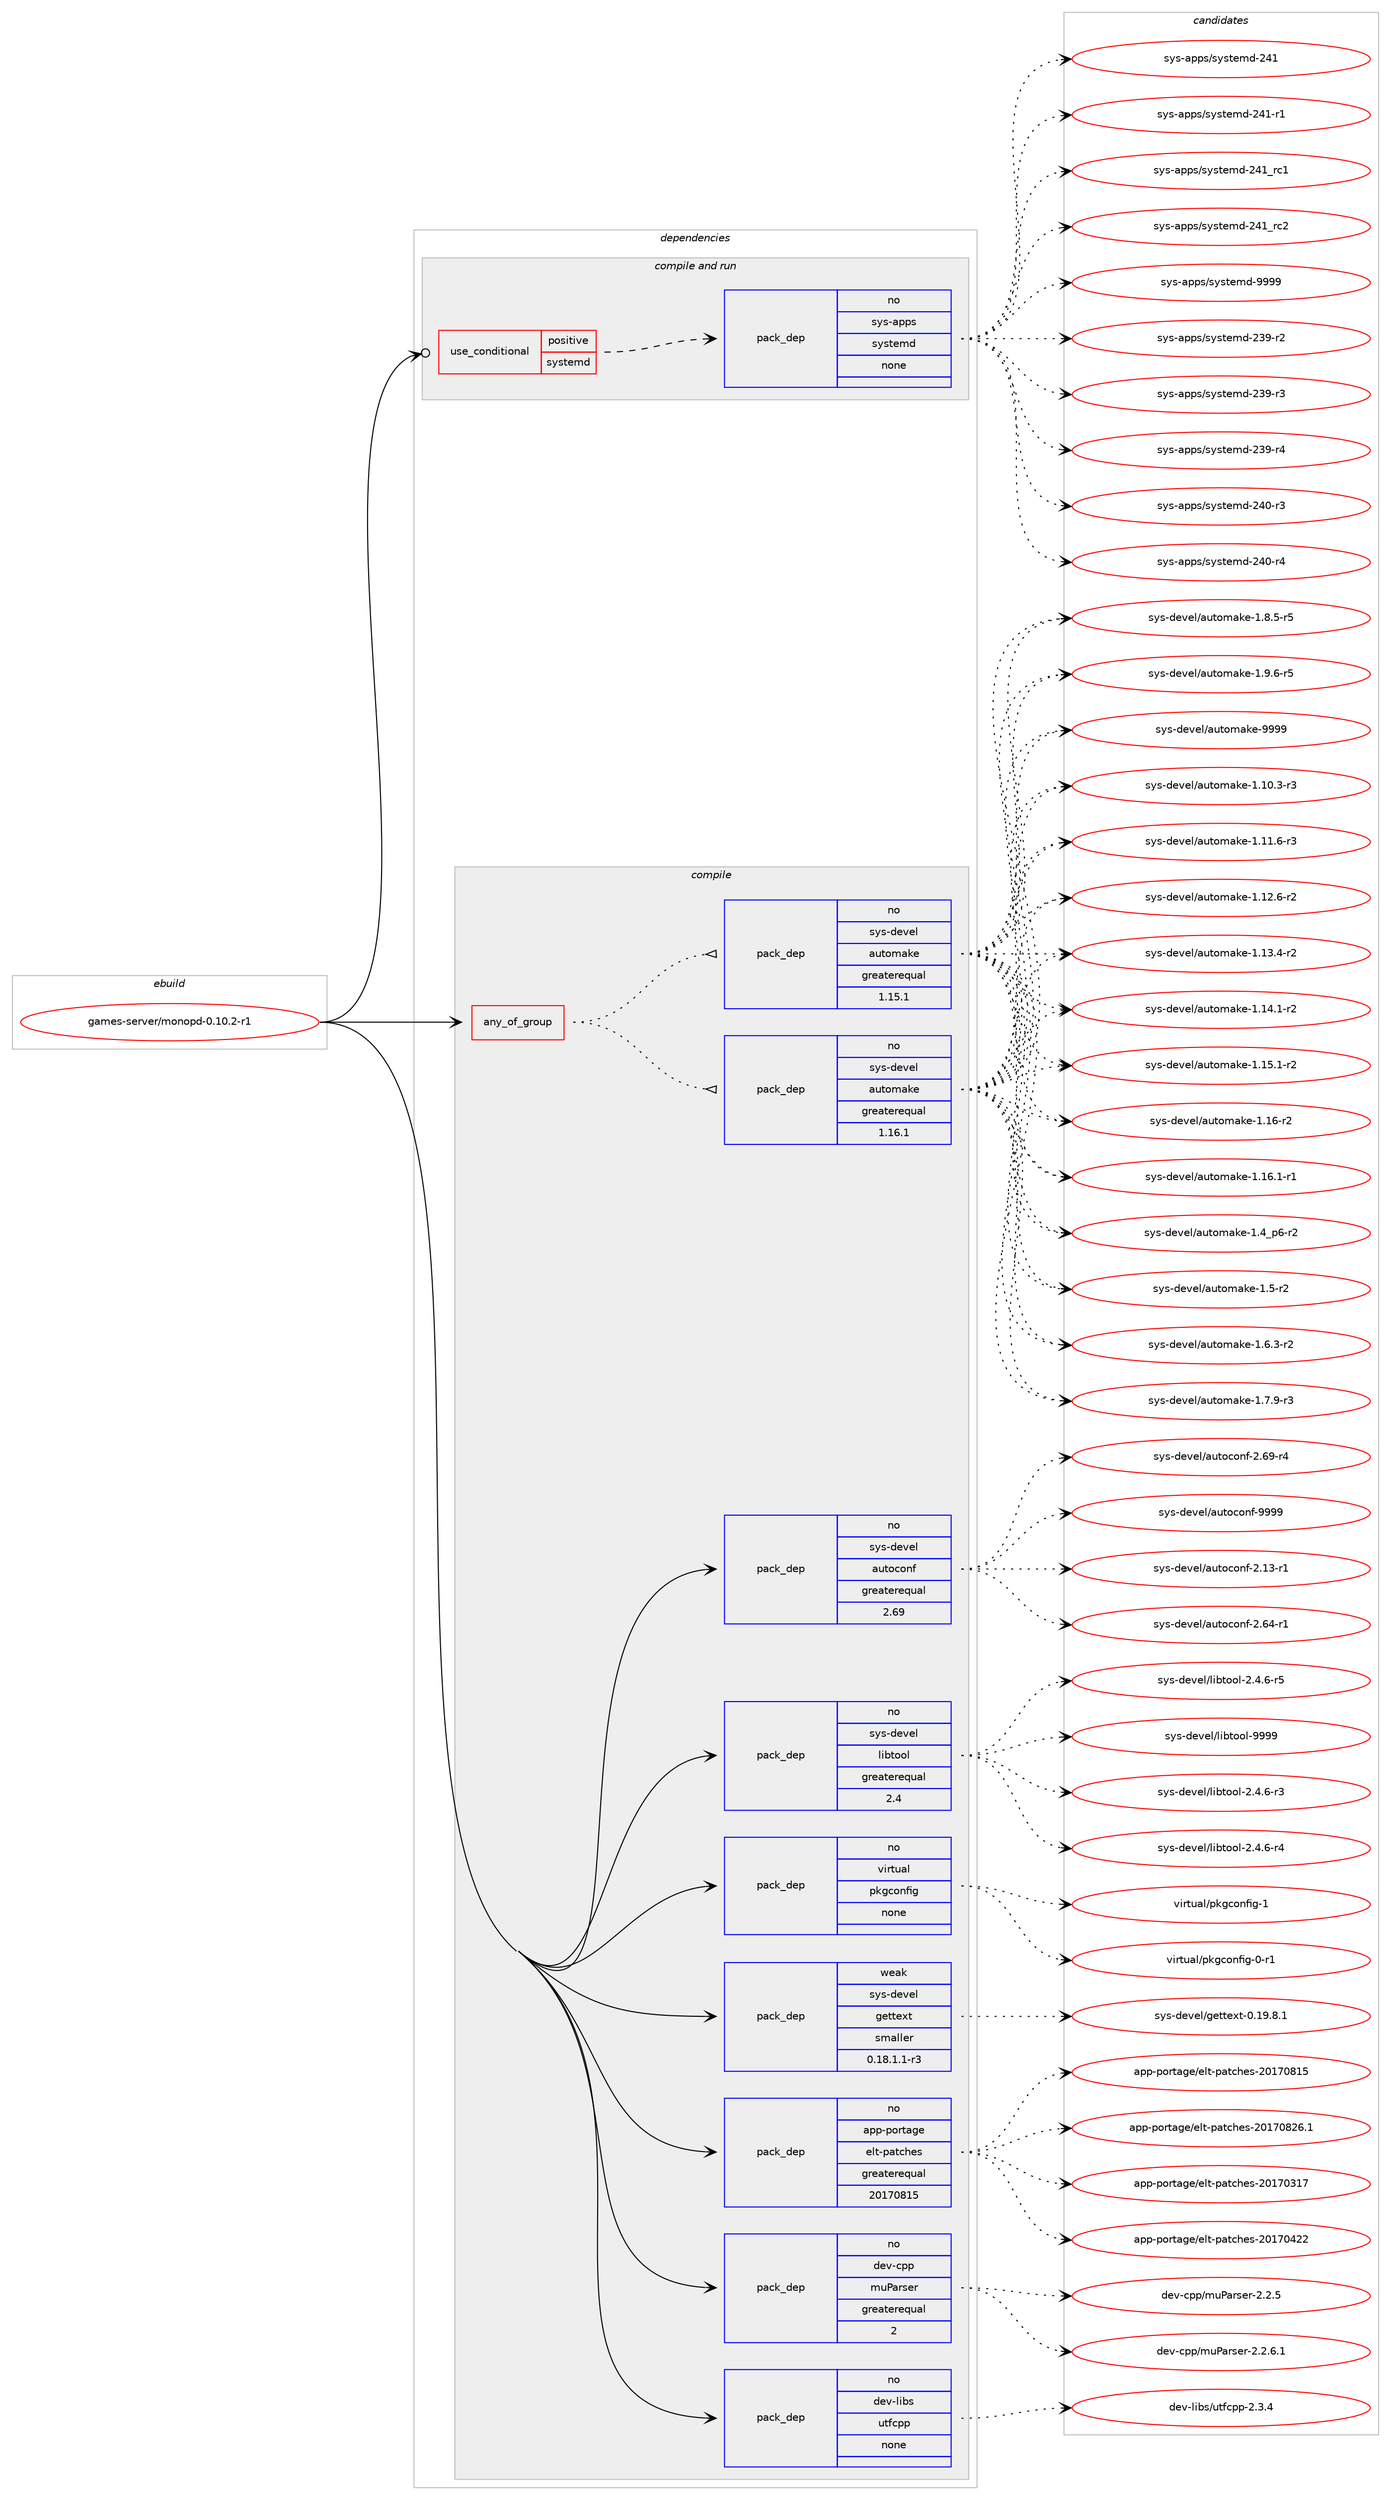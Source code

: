 digraph prolog {

# *************
# Graph options
# *************

newrank=true;
concentrate=true;
compound=true;
graph [rankdir=LR,fontname=Helvetica,fontsize=10,ranksep=1.5];#, ranksep=2.5, nodesep=0.2];
edge  [arrowhead=vee];
node  [fontname=Helvetica,fontsize=10];

# **********
# The ebuild
# **********

subgraph cluster_leftcol {
color=gray;
rank=same;
label=<<i>ebuild</i>>;
id [label="games-server/monopd-0.10.2-r1", color=red, width=4, href="../games-server/monopd-0.10.2-r1.svg"];
}

# ****************
# The dependencies
# ****************

subgraph cluster_midcol {
color=gray;
label=<<i>dependencies</i>>;
subgraph cluster_compile {
fillcolor="#eeeeee";
style=filled;
label=<<i>compile</i>>;
subgraph any23493 {
dependency1560487 [label=<<TABLE BORDER="0" CELLBORDER="1" CELLSPACING="0" CELLPADDING="4"><TR><TD CELLPADDING="10">any_of_group</TD></TR></TABLE>>, shape=none, color=red];subgraph pack1109345 {
dependency1560488 [label=<<TABLE BORDER="0" CELLBORDER="1" CELLSPACING="0" CELLPADDING="4" WIDTH="220"><TR><TD ROWSPAN="6" CELLPADDING="30">pack_dep</TD></TR><TR><TD WIDTH="110">no</TD></TR><TR><TD>sys-devel</TD></TR><TR><TD>automake</TD></TR><TR><TD>greaterequal</TD></TR><TR><TD>1.16.1</TD></TR></TABLE>>, shape=none, color=blue];
}
dependency1560487:e -> dependency1560488:w [weight=20,style="dotted",arrowhead="oinv"];
subgraph pack1109346 {
dependency1560489 [label=<<TABLE BORDER="0" CELLBORDER="1" CELLSPACING="0" CELLPADDING="4" WIDTH="220"><TR><TD ROWSPAN="6" CELLPADDING="30">pack_dep</TD></TR><TR><TD WIDTH="110">no</TD></TR><TR><TD>sys-devel</TD></TR><TR><TD>automake</TD></TR><TR><TD>greaterequal</TD></TR><TR><TD>1.15.1</TD></TR></TABLE>>, shape=none, color=blue];
}
dependency1560487:e -> dependency1560489:w [weight=20,style="dotted",arrowhead="oinv"];
}
id:e -> dependency1560487:w [weight=20,style="solid",arrowhead="vee"];
subgraph pack1109347 {
dependency1560490 [label=<<TABLE BORDER="0" CELLBORDER="1" CELLSPACING="0" CELLPADDING="4" WIDTH="220"><TR><TD ROWSPAN="6" CELLPADDING="30">pack_dep</TD></TR><TR><TD WIDTH="110">no</TD></TR><TR><TD>app-portage</TD></TR><TR><TD>elt-patches</TD></TR><TR><TD>greaterequal</TD></TR><TR><TD>20170815</TD></TR></TABLE>>, shape=none, color=blue];
}
id:e -> dependency1560490:w [weight=20,style="solid",arrowhead="vee"];
subgraph pack1109348 {
dependency1560491 [label=<<TABLE BORDER="0" CELLBORDER="1" CELLSPACING="0" CELLPADDING="4" WIDTH="220"><TR><TD ROWSPAN="6" CELLPADDING="30">pack_dep</TD></TR><TR><TD WIDTH="110">no</TD></TR><TR><TD>dev-cpp</TD></TR><TR><TD>muParser</TD></TR><TR><TD>greaterequal</TD></TR><TR><TD>2</TD></TR></TABLE>>, shape=none, color=blue];
}
id:e -> dependency1560491:w [weight=20,style="solid",arrowhead="vee"];
subgraph pack1109349 {
dependency1560492 [label=<<TABLE BORDER="0" CELLBORDER="1" CELLSPACING="0" CELLPADDING="4" WIDTH="220"><TR><TD ROWSPAN="6" CELLPADDING="30">pack_dep</TD></TR><TR><TD WIDTH="110">no</TD></TR><TR><TD>dev-libs</TD></TR><TR><TD>utfcpp</TD></TR><TR><TD>none</TD></TR><TR><TD></TD></TR></TABLE>>, shape=none, color=blue];
}
id:e -> dependency1560492:w [weight=20,style="solid",arrowhead="vee"];
subgraph pack1109350 {
dependency1560493 [label=<<TABLE BORDER="0" CELLBORDER="1" CELLSPACING="0" CELLPADDING="4" WIDTH="220"><TR><TD ROWSPAN="6" CELLPADDING="30">pack_dep</TD></TR><TR><TD WIDTH="110">no</TD></TR><TR><TD>sys-devel</TD></TR><TR><TD>autoconf</TD></TR><TR><TD>greaterequal</TD></TR><TR><TD>2.69</TD></TR></TABLE>>, shape=none, color=blue];
}
id:e -> dependency1560493:w [weight=20,style="solid",arrowhead="vee"];
subgraph pack1109351 {
dependency1560494 [label=<<TABLE BORDER="0" CELLBORDER="1" CELLSPACING="0" CELLPADDING="4" WIDTH="220"><TR><TD ROWSPAN="6" CELLPADDING="30">pack_dep</TD></TR><TR><TD WIDTH="110">no</TD></TR><TR><TD>sys-devel</TD></TR><TR><TD>libtool</TD></TR><TR><TD>greaterequal</TD></TR><TR><TD>2.4</TD></TR></TABLE>>, shape=none, color=blue];
}
id:e -> dependency1560494:w [weight=20,style="solid",arrowhead="vee"];
subgraph pack1109352 {
dependency1560495 [label=<<TABLE BORDER="0" CELLBORDER="1" CELLSPACING="0" CELLPADDING="4" WIDTH="220"><TR><TD ROWSPAN="6" CELLPADDING="30">pack_dep</TD></TR><TR><TD WIDTH="110">no</TD></TR><TR><TD>virtual</TD></TR><TR><TD>pkgconfig</TD></TR><TR><TD>none</TD></TR><TR><TD></TD></TR></TABLE>>, shape=none, color=blue];
}
id:e -> dependency1560495:w [weight=20,style="solid",arrowhead="vee"];
subgraph pack1109353 {
dependency1560496 [label=<<TABLE BORDER="0" CELLBORDER="1" CELLSPACING="0" CELLPADDING="4" WIDTH="220"><TR><TD ROWSPAN="6" CELLPADDING="30">pack_dep</TD></TR><TR><TD WIDTH="110">weak</TD></TR><TR><TD>sys-devel</TD></TR><TR><TD>gettext</TD></TR><TR><TD>smaller</TD></TR><TR><TD>0.18.1.1-r3</TD></TR></TABLE>>, shape=none, color=blue];
}
id:e -> dependency1560496:w [weight=20,style="solid",arrowhead="vee"];
}
subgraph cluster_compileandrun {
fillcolor="#eeeeee";
style=filled;
label=<<i>compile and run</i>>;
subgraph cond427056 {
dependency1560497 [label=<<TABLE BORDER="0" CELLBORDER="1" CELLSPACING="0" CELLPADDING="4"><TR><TD ROWSPAN="3" CELLPADDING="10">use_conditional</TD></TR><TR><TD>positive</TD></TR><TR><TD>systemd</TD></TR></TABLE>>, shape=none, color=red];
subgraph pack1109354 {
dependency1560498 [label=<<TABLE BORDER="0" CELLBORDER="1" CELLSPACING="0" CELLPADDING="4" WIDTH="220"><TR><TD ROWSPAN="6" CELLPADDING="30">pack_dep</TD></TR><TR><TD WIDTH="110">no</TD></TR><TR><TD>sys-apps</TD></TR><TR><TD>systemd</TD></TR><TR><TD>none</TD></TR><TR><TD></TD></TR></TABLE>>, shape=none, color=blue];
}
dependency1560497:e -> dependency1560498:w [weight=20,style="dashed",arrowhead="vee"];
}
id:e -> dependency1560497:w [weight=20,style="solid",arrowhead="odotvee"];
}
subgraph cluster_run {
fillcolor="#eeeeee";
style=filled;
label=<<i>run</i>>;
}
}

# **************
# The candidates
# **************

subgraph cluster_choices {
rank=same;
color=gray;
label=<<i>candidates</i>>;

subgraph choice1109345 {
color=black;
nodesep=1;
choice11512111545100101118101108479711711611110997107101454946494846514511451 [label="sys-devel/automake-1.10.3-r3", color=red, width=4,href="../sys-devel/automake-1.10.3-r3.svg"];
choice11512111545100101118101108479711711611110997107101454946494946544511451 [label="sys-devel/automake-1.11.6-r3", color=red, width=4,href="../sys-devel/automake-1.11.6-r3.svg"];
choice11512111545100101118101108479711711611110997107101454946495046544511450 [label="sys-devel/automake-1.12.6-r2", color=red, width=4,href="../sys-devel/automake-1.12.6-r2.svg"];
choice11512111545100101118101108479711711611110997107101454946495146524511450 [label="sys-devel/automake-1.13.4-r2", color=red, width=4,href="../sys-devel/automake-1.13.4-r2.svg"];
choice11512111545100101118101108479711711611110997107101454946495246494511450 [label="sys-devel/automake-1.14.1-r2", color=red, width=4,href="../sys-devel/automake-1.14.1-r2.svg"];
choice11512111545100101118101108479711711611110997107101454946495346494511450 [label="sys-devel/automake-1.15.1-r2", color=red, width=4,href="../sys-devel/automake-1.15.1-r2.svg"];
choice1151211154510010111810110847971171161111099710710145494649544511450 [label="sys-devel/automake-1.16-r2", color=red, width=4,href="../sys-devel/automake-1.16-r2.svg"];
choice11512111545100101118101108479711711611110997107101454946495446494511449 [label="sys-devel/automake-1.16.1-r1", color=red, width=4,href="../sys-devel/automake-1.16.1-r1.svg"];
choice115121115451001011181011084797117116111109971071014549465295112544511450 [label="sys-devel/automake-1.4_p6-r2", color=red, width=4,href="../sys-devel/automake-1.4_p6-r2.svg"];
choice11512111545100101118101108479711711611110997107101454946534511450 [label="sys-devel/automake-1.5-r2", color=red, width=4,href="../sys-devel/automake-1.5-r2.svg"];
choice115121115451001011181011084797117116111109971071014549465446514511450 [label="sys-devel/automake-1.6.3-r2", color=red, width=4,href="../sys-devel/automake-1.6.3-r2.svg"];
choice115121115451001011181011084797117116111109971071014549465546574511451 [label="sys-devel/automake-1.7.9-r3", color=red, width=4,href="../sys-devel/automake-1.7.9-r3.svg"];
choice115121115451001011181011084797117116111109971071014549465646534511453 [label="sys-devel/automake-1.8.5-r5", color=red, width=4,href="../sys-devel/automake-1.8.5-r5.svg"];
choice115121115451001011181011084797117116111109971071014549465746544511453 [label="sys-devel/automake-1.9.6-r5", color=red, width=4,href="../sys-devel/automake-1.9.6-r5.svg"];
choice115121115451001011181011084797117116111109971071014557575757 [label="sys-devel/automake-9999", color=red, width=4,href="../sys-devel/automake-9999.svg"];
dependency1560488:e -> choice11512111545100101118101108479711711611110997107101454946494846514511451:w [style=dotted,weight="100"];
dependency1560488:e -> choice11512111545100101118101108479711711611110997107101454946494946544511451:w [style=dotted,weight="100"];
dependency1560488:e -> choice11512111545100101118101108479711711611110997107101454946495046544511450:w [style=dotted,weight="100"];
dependency1560488:e -> choice11512111545100101118101108479711711611110997107101454946495146524511450:w [style=dotted,weight="100"];
dependency1560488:e -> choice11512111545100101118101108479711711611110997107101454946495246494511450:w [style=dotted,weight="100"];
dependency1560488:e -> choice11512111545100101118101108479711711611110997107101454946495346494511450:w [style=dotted,weight="100"];
dependency1560488:e -> choice1151211154510010111810110847971171161111099710710145494649544511450:w [style=dotted,weight="100"];
dependency1560488:e -> choice11512111545100101118101108479711711611110997107101454946495446494511449:w [style=dotted,weight="100"];
dependency1560488:e -> choice115121115451001011181011084797117116111109971071014549465295112544511450:w [style=dotted,weight="100"];
dependency1560488:e -> choice11512111545100101118101108479711711611110997107101454946534511450:w [style=dotted,weight="100"];
dependency1560488:e -> choice115121115451001011181011084797117116111109971071014549465446514511450:w [style=dotted,weight="100"];
dependency1560488:e -> choice115121115451001011181011084797117116111109971071014549465546574511451:w [style=dotted,weight="100"];
dependency1560488:e -> choice115121115451001011181011084797117116111109971071014549465646534511453:w [style=dotted,weight="100"];
dependency1560488:e -> choice115121115451001011181011084797117116111109971071014549465746544511453:w [style=dotted,weight="100"];
dependency1560488:e -> choice115121115451001011181011084797117116111109971071014557575757:w [style=dotted,weight="100"];
}
subgraph choice1109346 {
color=black;
nodesep=1;
choice11512111545100101118101108479711711611110997107101454946494846514511451 [label="sys-devel/automake-1.10.3-r3", color=red, width=4,href="../sys-devel/automake-1.10.3-r3.svg"];
choice11512111545100101118101108479711711611110997107101454946494946544511451 [label="sys-devel/automake-1.11.6-r3", color=red, width=4,href="../sys-devel/automake-1.11.6-r3.svg"];
choice11512111545100101118101108479711711611110997107101454946495046544511450 [label="sys-devel/automake-1.12.6-r2", color=red, width=4,href="../sys-devel/automake-1.12.6-r2.svg"];
choice11512111545100101118101108479711711611110997107101454946495146524511450 [label="sys-devel/automake-1.13.4-r2", color=red, width=4,href="../sys-devel/automake-1.13.4-r2.svg"];
choice11512111545100101118101108479711711611110997107101454946495246494511450 [label="sys-devel/automake-1.14.1-r2", color=red, width=4,href="../sys-devel/automake-1.14.1-r2.svg"];
choice11512111545100101118101108479711711611110997107101454946495346494511450 [label="sys-devel/automake-1.15.1-r2", color=red, width=4,href="../sys-devel/automake-1.15.1-r2.svg"];
choice1151211154510010111810110847971171161111099710710145494649544511450 [label="sys-devel/automake-1.16-r2", color=red, width=4,href="../sys-devel/automake-1.16-r2.svg"];
choice11512111545100101118101108479711711611110997107101454946495446494511449 [label="sys-devel/automake-1.16.1-r1", color=red, width=4,href="../sys-devel/automake-1.16.1-r1.svg"];
choice115121115451001011181011084797117116111109971071014549465295112544511450 [label="sys-devel/automake-1.4_p6-r2", color=red, width=4,href="../sys-devel/automake-1.4_p6-r2.svg"];
choice11512111545100101118101108479711711611110997107101454946534511450 [label="sys-devel/automake-1.5-r2", color=red, width=4,href="../sys-devel/automake-1.5-r2.svg"];
choice115121115451001011181011084797117116111109971071014549465446514511450 [label="sys-devel/automake-1.6.3-r2", color=red, width=4,href="../sys-devel/automake-1.6.3-r2.svg"];
choice115121115451001011181011084797117116111109971071014549465546574511451 [label="sys-devel/automake-1.7.9-r3", color=red, width=4,href="../sys-devel/automake-1.7.9-r3.svg"];
choice115121115451001011181011084797117116111109971071014549465646534511453 [label="sys-devel/automake-1.8.5-r5", color=red, width=4,href="../sys-devel/automake-1.8.5-r5.svg"];
choice115121115451001011181011084797117116111109971071014549465746544511453 [label="sys-devel/automake-1.9.6-r5", color=red, width=4,href="../sys-devel/automake-1.9.6-r5.svg"];
choice115121115451001011181011084797117116111109971071014557575757 [label="sys-devel/automake-9999", color=red, width=4,href="../sys-devel/automake-9999.svg"];
dependency1560489:e -> choice11512111545100101118101108479711711611110997107101454946494846514511451:w [style=dotted,weight="100"];
dependency1560489:e -> choice11512111545100101118101108479711711611110997107101454946494946544511451:w [style=dotted,weight="100"];
dependency1560489:e -> choice11512111545100101118101108479711711611110997107101454946495046544511450:w [style=dotted,weight="100"];
dependency1560489:e -> choice11512111545100101118101108479711711611110997107101454946495146524511450:w [style=dotted,weight="100"];
dependency1560489:e -> choice11512111545100101118101108479711711611110997107101454946495246494511450:w [style=dotted,weight="100"];
dependency1560489:e -> choice11512111545100101118101108479711711611110997107101454946495346494511450:w [style=dotted,weight="100"];
dependency1560489:e -> choice1151211154510010111810110847971171161111099710710145494649544511450:w [style=dotted,weight="100"];
dependency1560489:e -> choice11512111545100101118101108479711711611110997107101454946495446494511449:w [style=dotted,weight="100"];
dependency1560489:e -> choice115121115451001011181011084797117116111109971071014549465295112544511450:w [style=dotted,weight="100"];
dependency1560489:e -> choice11512111545100101118101108479711711611110997107101454946534511450:w [style=dotted,weight="100"];
dependency1560489:e -> choice115121115451001011181011084797117116111109971071014549465446514511450:w [style=dotted,weight="100"];
dependency1560489:e -> choice115121115451001011181011084797117116111109971071014549465546574511451:w [style=dotted,weight="100"];
dependency1560489:e -> choice115121115451001011181011084797117116111109971071014549465646534511453:w [style=dotted,weight="100"];
dependency1560489:e -> choice115121115451001011181011084797117116111109971071014549465746544511453:w [style=dotted,weight="100"];
dependency1560489:e -> choice115121115451001011181011084797117116111109971071014557575757:w [style=dotted,weight="100"];
}
subgraph choice1109347 {
color=black;
nodesep=1;
choice97112112451121111141169710310147101108116451129711699104101115455048495548514955 [label="app-portage/elt-patches-20170317", color=red, width=4,href="../app-portage/elt-patches-20170317.svg"];
choice97112112451121111141169710310147101108116451129711699104101115455048495548525050 [label="app-portage/elt-patches-20170422", color=red, width=4,href="../app-portage/elt-patches-20170422.svg"];
choice97112112451121111141169710310147101108116451129711699104101115455048495548564953 [label="app-portage/elt-patches-20170815", color=red, width=4,href="../app-portage/elt-patches-20170815.svg"];
choice971121124511211111411697103101471011081164511297116991041011154550484955485650544649 [label="app-portage/elt-patches-20170826.1", color=red, width=4,href="../app-portage/elt-patches-20170826.1.svg"];
dependency1560490:e -> choice97112112451121111141169710310147101108116451129711699104101115455048495548514955:w [style=dotted,weight="100"];
dependency1560490:e -> choice97112112451121111141169710310147101108116451129711699104101115455048495548525050:w [style=dotted,weight="100"];
dependency1560490:e -> choice97112112451121111141169710310147101108116451129711699104101115455048495548564953:w [style=dotted,weight="100"];
dependency1560490:e -> choice971121124511211111411697103101471011081164511297116991041011154550484955485650544649:w [style=dotted,weight="100"];
}
subgraph choice1109348 {
color=black;
nodesep=1;
choice1001011184599112112471091178097114115101114455046504653 [label="dev-cpp/muParser-2.2.5", color=red, width=4,href="../dev-cpp/muParser-2.2.5.svg"];
choice10010111845991121124710911780971141151011144550465046544649 [label="dev-cpp/muParser-2.2.6.1", color=red, width=4,href="../dev-cpp/muParser-2.2.6.1.svg"];
dependency1560491:e -> choice1001011184599112112471091178097114115101114455046504653:w [style=dotted,weight="100"];
dependency1560491:e -> choice10010111845991121124710911780971141151011144550465046544649:w [style=dotted,weight="100"];
}
subgraph choice1109349 {
color=black;
nodesep=1;
choice10010111845108105981154711711610299112112455046514652 [label="dev-libs/utfcpp-2.3.4", color=red, width=4,href="../dev-libs/utfcpp-2.3.4.svg"];
dependency1560492:e -> choice10010111845108105981154711711610299112112455046514652:w [style=dotted,weight="100"];
}
subgraph choice1109350 {
color=black;
nodesep=1;
choice1151211154510010111810110847971171161119911111010245504649514511449 [label="sys-devel/autoconf-2.13-r1", color=red, width=4,href="../sys-devel/autoconf-2.13-r1.svg"];
choice1151211154510010111810110847971171161119911111010245504654524511449 [label="sys-devel/autoconf-2.64-r1", color=red, width=4,href="../sys-devel/autoconf-2.64-r1.svg"];
choice1151211154510010111810110847971171161119911111010245504654574511452 [label="sys-devel/autoconf-2.69-r4", color=red, width=4,href="../sys-devel/autoconf-2.69-r4.svg"];
choice115121115451001011181011084797117116111991111101024557575757 [label="sys-devel/autoconf-9999", color=red, width=4,href="../sys-devel/autoconf-9999.svg"];
dependency1560493:e -> choice1151211154510010111810110847971171161119911111010245504649514511449:w [style=dotted,weight="100"];
dependency1560493:e -> choice1151211154510010111810110847971171161119911111010245504654524511449:w [style=dotted,weight="100"];
dependency1560493:e -> choice1151211154510010111810110847971171161119911111010245504654574511452:w [style=dotted,weight="100"];
dependency1560493:e -> choice115121115451001011181011084797117116111991111101024557575757:w [style=dotted,weight="100"];
}
subgraph choice1109351 {
color=black;
nodesep=1;
choice1151211154510010111810110847108105981161111111084550465246544511451 [label="sys-devel/libtool-2.4.6-r3", color=red, width=4,href="../sys-devel/libtool-2.4.6-r3.svg"];
choice1151211154510010111810110847108105981161111111084550465246544511452 [label="sys-devel/libtool-2.4.6-r4", color=red, width=4,href="../sys-devel/libtool-2.4.6-r4.svg"];
choice1151211154510010111810110847108105981161111111084550465246544511453 [label="sys-devel/libtool-2.4.6-r5", color=red, width=4,href="../sys-devel/libtool-2.4.6-r5.svg"];
choice1151211154510010111810110847108105981161111111084557575757 [label="sys-devel/libtool-9999", color=red, width=4,href="../sys-devel/libtool-9999.svg"];
dependency1560494:e -> choice1151211154510010111810110847108105981161111111084550465246544511451:w [style=dotted,weight="100"];
dependency1560494:e -> choice1151211154510010111810110847108105981161111111084550465246544511452:w [style=dotted,weight="100"];
dependency1560494:e -> choice1151211154510010111810110847108105981161111111084550465246544511453:w [style=dotted,weight="100"];
dependency1560494:e -> choice1151211154510010111810110847108105981161111111084557575757:w [style=dotted,weight="100"];
}
subgraph choice1109352 {
color=black;
nodesep=1;
choice11810511411611797108471121071039911111010210510345484511449 [label="virtual/pkgconfig-0-r1", color=red, width=4,href="../virtual/pkgconfig-0-r1.svg"];
choice1181051141161179710847112107103991111101021051034549 [label="virtual/pkgconfig-1", color=red, width=4,href="../virtual/pkgconfig-1.svg"];
dependency1560495:e -> choice11810511411611797108471121071039911111010210510345484511449:w [style=dotted,weight="100"];
dependency1560495:e -> choice1181051141161179710847112107103991111101021051034549:w [style=dotted,weight="100"];
}
subgraph choice1109353 {
color=black;
nodesep=1;
choice1151211154510010111810110847103101116116101120116454846495746564649 [label="sys-devel/gettext-0.19.8.1", color=red, width=4,href="../sys-devel/gettext-0.19.8.1.svg"];
dependency1560496:e -> choice1151211154510010111810110847103101116116101120116454846495746564649:w [style=dotted,weight="100"];
}
subgraph choice1109354 {
color=black;
nodesep=1;
choice115121115459711211211547115121115116101109100455051574511450 [label="sys-apps/systemd-239-r2", color=red, width=4,href="../sys-apps/systemd-239-r2.svg"];
choice115121115459711211211547115121115116101109100455051574511451 [label="sys-apps/systemd-239-r3", color=red, width=4,href="../sys-apps/systemd-239-r3.svg"];
choice115121115459711211211547115121115116101109100455051574511452 [label="sys-apps/systemd-239-r4", color=red, width=4,href="../sys-apps/systemd-239-r4.svg"];
choice115121115459711211211547115121115116101109100455052484511451 [label="sys-apps/systemd-240-r3", color=red, width=4,href="../sys-apps/systemd-240-r3.svg"];
choice115121115459711211211547115121115116101109100455052484511452 [label="sys-apps/systemd-240-r4", color=red, width=4,href="../sys-apps/systemd-240-r4.svg"];
choice11512111545971121121154711512111511610110910045505249 [label="sys-apps/systemd-241", color=red, width=4,href="../sys-apps/systemd-241.svg"];
choice115121115459711211211547115121115116101109100455052494511449 [label="sys-apps/systemd-241-r1", color=red, width=4,href="../sys-apps/systemd-241-r1.svg"];
choice11512111545971121121154711512111511610110910045505249951149949 [label="sys-apps/systemd-241_rc1", color=red, width=4,href="../sys-apps/systemd-241_rc1.svg"];
choice11512111545971121121154711512111511610110910045505249951149950 [label="sys-apps/systemd-241_rc2", color=red, width=4,href="../sys-apps/systemd-241_rc2.svg"];
choice1151211154597112112115471151211151161011091004557575757 [label="sys-apps/systemd-9999", color=red, width=4,href="../sys-apps/systemd-9999.svg"];
dependency1560498:e -> choice115121115459711211211547115121115116101109100455051574511450:w [style=dotted,weight="100"];
dependency1560498:e -> choice115121115459711211211547115121115116101109100455051574511451:w [style=dotted,weight="100"];
dependency1560498:e -> choice115121115459711211211547115121115116101109100455051574511452:w [style=dotted,weight="100"];
dependency1560498:e -> choice115121115459711211211547115121115116101109100455052484511451:w [style=dotted,weight="100"];
dependency1560498:e -> choice115121115459711211211547115121115116101109100455052484511452:w [style=dotted,weight="100"];
dependency1560498:e -> choice11512111545971121121154711512111511610110910045505249:w [style=dotted,weight="100"];
dependency1560498:e -> choice115121115459711211211547115121115116101109100455052494511449:w [style=dotted,weight="100"];
dependency1560498:e -> choice11512111545971121121154711512111511610110910045505249951149949:w [style=dotted,weight="100"];
dependency1560498:e -> choice11512111545971121121154711512111511610110910045505249951149950:w [style=dotted,weight="100"];
dependency1560498:e -> choice1151211154597112112115471151211151161011091004557575757:w [style=dotted,weight="100"];
}
}

}
